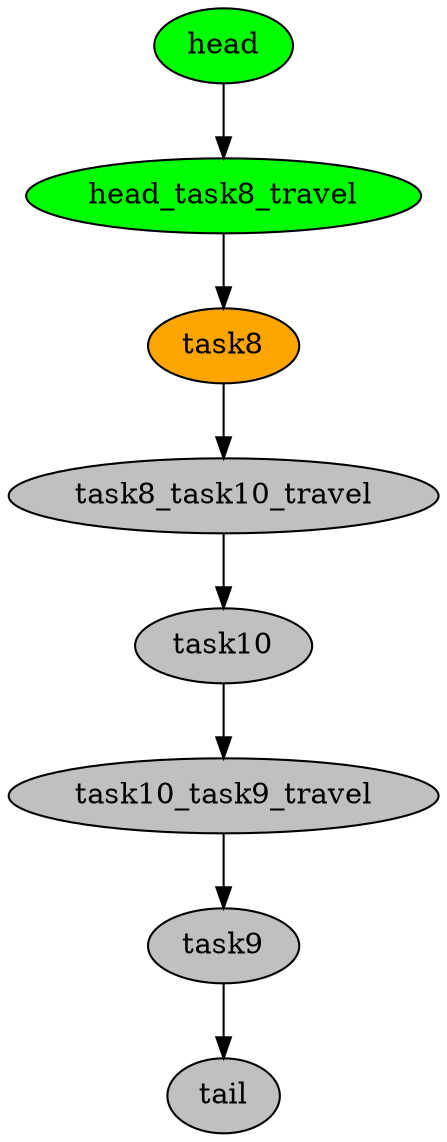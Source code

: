 digraph timeline {
head[label="head",style=filled,fillcolor=green,fontcolor=black];
head_task8_travel[label="head_task8_travel",style=filled,fillcolor=green,fontcolor=black];
task8[label="task8",style=filled,fillcolor=orange,fontcolor=black];
task8_task10_travel[label="task8_task10_travel",style=filled,fillcolor=gray,fontcolor=black];
task10[label="task10",style=filled,fillcolor=gray,fontcolor=black];
task10_task9_travel[label="task10_task9_travel",style=filled,fillcolor=gray,fontcolor=black];
task9[label="task9",style=filled,fillcolor=gray,fontcolor=black];
tail[label="tail",style=filled,fillcolor=gray,fontcolor=black];
"head"->"head_task8_travel"[color=black];
"head_task8_travel"->"task8"[color=black];
"task8"->"task8_task10_travel"[color=black];
"task8_task10_travel"->"task10"[color=black];
"task10"->"task10_task9_travel"[color=black];
"task10_task9_travel"->"task9"[color=black];
"task9"->"tail"[color=black];
}
